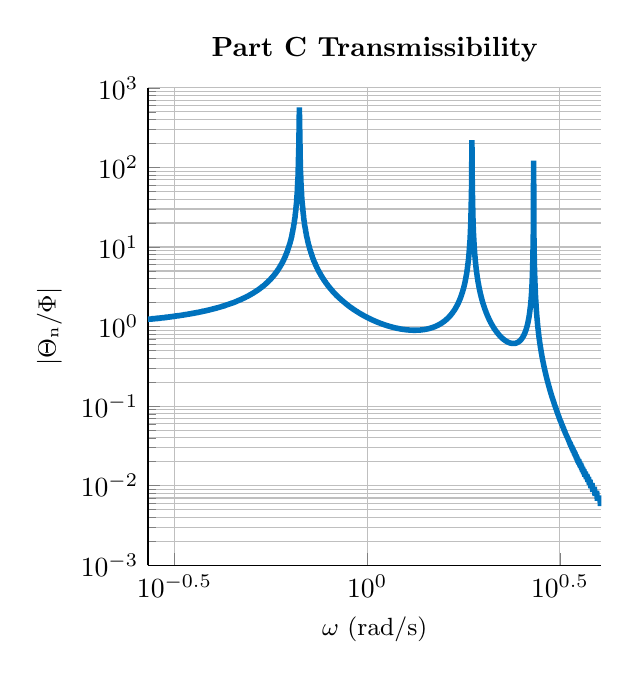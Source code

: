 % This file was created by matlab2tikz.
%
\definecolor{mycolor1}{rgb}{0.0,0.447,0.741}%
%
\begin{tikzpicture}

\begin{axis}[%
width=0.475\textwidth,
height=0.5\textwidth,
at={(0\textwidth,0\textwidth)},
scale only axis,
xmode=log,
xmin=0.27,
xmax=4.054,
xminorticks=true,
xlabel style={font=\color{white!15!black}},
xlabel={$\omega\text{ (rad/s)}$},
ymode=log,
ymin=0.001,
ymax=1000,
yminorticks=true,
ylabel style={font=\color{white!15!black}},
ylabel={$\text{$|$}\Theta{}_\text{n}\text{/}\Phi\text{$|$}$},
axis background/.style={fill=white},
title style={font=\bfseries},
title={Part C Transmissibility},
axis x line*=bottom,
axis y line*=left,
xmajorgrids,
xminorgrids,
ymajorgrids,
yminorgrids,
ylabel style={font=\small},
xlabel style={font=\small}
]
\addplot [color=mycolor1, line width=2.0pt, forget plot]
  table[row sep=crcr]{%
0.27	1.235\\
0.271	1.236\\
0.272	1.237\\
0.272	1.239\\
0.273	1.24\\
0.273	1.241\\
0.274	1.243\\
0.275	1.244\\
0.275	1.245\\
0.276	1.247\\
0.277	1.248\\
0.277	1.249\\
0.278	1.251\\
0.279	1.252\\
0.279	1.254\\
0.28	1.255\\
0.28	1.257\\
0.281	1.258\\
0.282	1.259\\
0.282	1.261\\
0.283	1.262\\
0.284	1.264\\
0.284	1.265\\
0.285	1.267\\
0.286	1.268\\
0.286	1.27\\
0.287	1.271\\
0.288	1.273\\
0.288	1.275\\
0.289	1.276\\
0.29	1.278\\
0.29	1.279\\
0.291	1.281\\
0.292	1.282\\
0.292	1.284\\
0.293	1.286\\
0.294	1.287\\
0.294	1.289\\
0.295	1.291\\
0.296	1.292\\
0.296	1.294\\
0.297	1.296\\
0.298	1.297\\
0.298	1.299\\
0.299	1.301\\
0.3	1.303\\
0.3	1.304\\
0.301	1.306\\
0.302	1.308\\
0.303	1.31\\
0.303	1.312\\
0.304	1.313\\
0.305	1.315\\
0.305	1.317\\
0.306	1.319\\
0.307	1.321\\
0.307	1.323\\
0.308	1.325\\
0.309	1.326\\
0.31	1.328\\
0.31	1.33\\
0.311	1.332\\
0.312	1.334\\
0.312	1.336\\
0.313	1.338\\
0.314	1.34\\
0.315	1.342\\
0.315	1.344\\
0.316	1.346\\
0.317	1.348\\
0.318	1.351\\
0.318	1.353\\
0.319	1.355\\
0.32	1.357\\
0.321	1.359\\
0.321	1.361\\
0.322	1.363\\
0.323	1.366\\
0.323	1.368\\
0.324	1.37\\
0.325	1.372\\
0.326	1.375\\
0.326	1.377\\
0.327	1.379\\
0.328	1.382\\
0.329	1.384\\
0.329	1.386\\
0.33	1.389\\
0.331	1.391\\
0.332	1.393\\
0.333	1.396\\
0.333	1.398\\
0.334	1.401\\
0.335	1.403\\
0.336	1.406\\
0.336	1.408\\
0.337	1.411\\
0.338	1.413\\
0.339	1.416\\
0.339	1.419\\
0.34	1.421\\
0.341	1.424\\
0.342	1.426\\
0.343	1.429\\
0.343	1.432\\
0.344	1.435\\
0.345	1.437\\
0.346	1.44\\
0.347	1.443\\
0.347	1.446\\
0.348	1.449\\
0.349	1.451\\
0.35	1.454\\
0.351	1.457\\
0.351	1.46\\
0.352	1.463\\
0.353	1.466\\
0.354	1.469\\
0.355	1.472\\
0.355	1.475\\
0.356	1.478\\
0.357	1.481\\
0.358	1.485\\
0.359	1.488\\
0.36	1.491\\
0.36	1.494\\
0.361	1.497\\
0.362	1.501\\
0.363	1.504\\
0.364	1.507\\
0.365	1.511\\
0.365	1.514\\
0.366	1.517\\
0.367	1.521\\
0.368	1.524\\
0.369	1.528\\
0.37	1.531\\
0.371	1.535\\
0.371	1.538\\
0.372	1.542\\
0.373	1.546\\
0.374	1.549\\
0.375	1.553\\
0.376	1.557\\
0.377	1.561\\
0.377	1.565\\
0.378	1.568\\
0.379	1.572\\
0.38	1.576\\
0.381	1.58\\
0.382	1.584\\
0.383	1.588\\
0.384	1.592\\
0.384	1.596\\
0.385	1.601\\
0.386	1.605\\
0.387	1.609\\
0.388	1.613\\
0.389	1.618\\
0.39	1.622\\
0.391	1.626\\
0.392	1.631\\
0.392	1.635\\
0.393	1.64\\
0.394	1.644\\
0.395	1.649\\
0.396	1.654\\
0.397	1.658\\
0.398	1.663\\
0.399	1.668\\
0.4	1.673\\
0.401	1.678\\
0.402	1.683\\
0.403	1.688\\
0.403	1.693\\
0.404	1.698\\
0.405	1.703\\
0.406	1.708\\
0.407	1.713\\
0.408	1.718\\
0.409	1.724\\
0.41	1.729\\
0.411	1.735\\
0.412	1.74\\
0.413	1.746\\
0.414	1.751\\
0.415	1.757\\
0.416	1.763\\
0.417	1.769\\
0.418	1.775\\
0.419	1.78\\
0.42	1.786\\
0.421	1.793\\
0.422	1.799\\
0.423	1.805\\
0.423	1.811\\
0.424	1.817\\
0.425	1.824\\
0.426	1.83\\
0.427	1.837\\
0.428	1.843\\
0.429	1.85\\
0.43	1.857\\
0.431	1.864\\
0.432	1.871\\
0.433	1.878\\
0.434	1.885\\
0.435	1.892\\
0.436	1.899\\
0.437	1.906\\
0.438	1.914\\
0.439	1.921\\
0.44	1.929\\
0.441	1.937\\
0.442	1.944\\
0.443	1.952\\
0.444	1.96\\
0.445	1.968\\
0.447	1.976\\
0.448	1.985\\
0.449	1.993\\
0.45	2.001\\
0.451	2.01\\
0.452	2.019\\
0.453	2.027\\
0.454	2.036\\
0.455	2.045\\
0.456	2.054\\
0.457	2.064\\
0.458	2.073\\
0.459	2.082\\
0.46	2.092\\
0.461	2.102\\
0.462	2.112\\
0.463	2.122\\
0.464	2.132\\
0.465	2.142\\
0.466	2.152\\
0.468	2.163\\
0.469	2.174\\
0.47	2.184\\
0.471	2.195\\
0.472	2.206\\
0.473	2.218\\
0.474	2.229\\
0.475	2.241\\
0.476	2.252\\
0.477	2.264\\
0.478	2.276\\
0.48	2.289\\
0.481	2.301\\
0.482	2.314\\
0.483	2.327\\
0.484	2.34\\
0.485	2.353\\
0.486	2.366\\
0.487	2.38\\
0.488	2.394\\
0.49	2.408\\
0.491	2.422\\
0.492	2.436\\
0.493	2.451\\
0.494	2.466\\
0.495	2.481\\
0.496	2.497\\
0.498	2.512\\
0.499	2.528\\
0.5	2.545\\
0.501	2.561\\
0.502	2.578\\
0.503	2.595\\
0.504	2.612\\
0.506	2.63\\
0.507	2.648\\
0.508	2.666\\
0.509	2.684\\
0.51	2.703\\
0.511	2.722\\
0.513	2.742\\
0.514	2.762\\
0.515	2.782\\
0.516	2.803\\
0.517	2.824\\
0.519	2.845\\
0.52	2.867\\
0.521	2.889\\
0.522	2.912\\
0.523	2.935\\
0.525	2.959\\
0.526	2.983\\
0.527	3.007\\
0.528	3.032\\
0.529	3.058\\
0.531	3.084\\
0.532	3.11\\
0.533	3.137\\
0.534	3.165\\
0.536	3.193\\
0.537	3.222\\
0.538	3.252\\
0.539	3.282\\
0.541	3.313\\
0.542	3.344\\
0.543	3.377\\
0.544	3.41\\
0.546	3.443\\
0.547	3.478\\
0.548	3.513\\
0.549	3.55\\
0.551	3.587\\
0.552	3.625\\
0.553	3.664\\
0.554	3.704\\
0.556	3.745\\
0.557	3.787\\
0.558	3.83\\
0.56	3.874\\
0.561	3.92\\
0.562	3.967\\
0.563	4.015\\
0.565	4.064\\
0.566	4.115\\
0.567	4.167\\
0.569	4.221\\
0.57	4.276\\
0.571	4.333\\
0.573	4.392\\
0.574	4.453\\
0.575	4.515\\
0.577	4.58\\
0.578	4.646\\
0.579	4.715\\
0.581	4.786\\
0.582	4.859\\
0.583	4.935\\
0.585	5.014\\
0.586	5.096\\
0.587	5.18\\
0.589	5.268\\
0.59	5.358\\
0.591	5.453\\
0.593	5.551\\
0.594	5.653\\
0.595	5.759\\
0.597	5.87\\
0.598	5.985\\
0.6	6.105\\
0.601	6.231\\
0.602	6.362\\
0.604	6.499\\
0.605	6.643\\
0.607	6.794\\
0.608	6.952\\
0.609	7.119\\
0.611	7.294\\
0.612	7.479\\
0.614	7.673\\
0.615	7.879\\
0.616	8.097\\
0.618	8.328\\
0.619	8.573\\
0.621	8.834\\
0.622	9.112\\
0.623	9.41\\
0.625	9.728\\
0.626	10.069\\
0.628	10.437\\
0.629	10.833\\
0.631	11.262\\
0.632	11.728\\
0.634	12.236\\
0.635	12.791\\
0.637	13.401\\
0.638	14.074\\
0.639	14.821\\
0.641	15.654\\
0.642	16.588\\
0.644	17.644\\
0.645	18.848\\
0.647	20.232\\
0.648	21.84\\
0.65	23.732\\
0.651	25.988\\
0.653	28.728\\
0.654	32.122\\
0.656	36.44\\
0.657	42.114\\
0.659	49.902\\
0.66	61.253\\
0.662	79.322\\
0.663	112.499\\
0.665	192.462\\
0.667	567.127\\
0.668	363.286\\
0.67	156.888\\
0.671	98.779\\
0.673	71.91\\
0.674	56.474\\
0.676	46.464\\
0.677	39.45\\
0.679	34.262\\
0.681	30.27\\
0.682	27.104\\
0.684	24.531\\
0.685	22.399\\
0.687	20.604\\
0.688	19.072\\
0.69	17.748\\
0.692	16.594\\
0.693	15.578\\
0.695	14.678\\
0.696	13.874\\
0.698	13.151\\
0.7	12.499\\
0.701	11.907\\
0.703	11.367\\
0.704	10.873\\
0.706	10.42\\
0.708	10.001\\
0.709	9.614\\
0.711	9.255\\
0.713	8.921\\
0.714	8.61\\
0.716	8.319\\
0.718	8.046\\
0.719	7.791\\
0.721	7.55\\
0.722	7.323\\
0.724	7.11\\
0.726	6.907\\
0.727	6.716\\
0.729	6.534\\
0.731	6.362\\
0.733	6.198\\
0.734	6.043\\
0.736	5.894\\
0.738	5.752\\
0.739	5.617\\
0.741	5.488\\
0.743	5.364\\
0.744	5.245\\
0.746	5.132\\
0.748	5.023\\
0.75	4.918\\
0.751	4.817\\
0.753	4.721\\
0.755	4.628\\
0.757	4.538\\
0.758	4.451\\
0.76	4.368\\
0.762	4.288\\
0.764	4.21\\
0.765	4.135\\
0.767	4.062\\
0.769	3.992\\
0.771	3.924\\
0.772	3.859\\
0.774	3.795\\
0.776	3.733\\
0.778	3.673\\
0.78	3.615\\
0.781	3.559\\
0.783	3.504\\
0.785	3.451\\
0.787	3.4\\
0.789	3.349\\
0.79	3.301\\
0.792	3.253\\
0.794	3.207\\
0.796	3.162\\
0.798	3.118\\
0.8	3.076\\
0.801	3.034\\
0.803	2.994\\
0.805	2.954\\
0.807	2.916\\
0.809	2.878\\
0.811	2.842\\
0.813	2.806\\
0.814	2.771\\
0.816	2.737\\
0.818	2.703\\
0.82	2.671\\
0.822	2.639\\
0.824	2.608\\
0.826	2.578\\
0.828	2.548\\
0.83	2.519\\
0.831	2.49\\
0.833	2.462\\
0.835	2.435\\
0.837	2.408\\
0.839	2.382\\
0.841	2.357\\
0.843	2.332\\
0.845	2.307\\
0.847	2.283\\
0.849	2.259\\
0.851	2.236\\
0.853	2.214\\
0.855	2.191\\
0.857	2.169\\
0.859	2.148\\
0.861	2.127\\
0.863	2.107\\
0.865	2.086\\
0.867	2.066\\
0.869	2.047\\
0.871	2.028\\
0.873	2.009\\
0.875	1.991\\
0.877	1.973\\
0.879	1.955\\
0.881	1.937\\
0.883	1.92\\
0.885	1.903\\
0.887	1.887\\
0.889	1.87\\
0.891	1.854\\
0.893	1.839\\
0.895	1.823\\
0.897	1.808\\
0.899	1.793\\
0.901	1.778\\
0.903	1.764\\
0.905	1.749\\
0.907	1.735\\
0.91	1.722\\
0.912	1.708\\
0.914	1.695\\
0.916	1.682\\
0.918	1.669\\
0.92	1.656\\
0.922	1.643\\
0.924	1.631\\
0.926	1.619\\
0.929	1.607\\
0.931	1.595\\
0.933	1.583\\
0.935	1.572\\
0.937	1.561\\
0.939	1.55\\
0.942	1.539\\
0.944	1.528\\
0.946	1.517\\
0.948	1.507\\
0.95	1.497\\
0.952	1.487\\
0.955	1.477\\
0.957	1.467\\
0.959	1.457\\
0.961	1.447\\
0.963	1.438\\
0.966	1.429\\
0.968	1.42\\
0.97	1.411\\
0.972	1.402\\
0.975	1.393\\
0.977	1.384\\
0.979	1.376\\
0.981	1.367\\
0.984	1.359\\
0.986	1.351\\
0.988	1.343\\
0.99	1.335\\
0.993	1.327\\
0.995	1.319\\
0.997	1.312\\
1.0	1.304\\
1.002	1.297\\
1.004	1.289\\
1.007	1.282\\
1.009	1.275\\
1.011	1.268\\
1.014	1.261\\
1.016	1.254\\
1.018	1.247\\
1.021	1.241\\
1.023	1.234\\
1.025	1.228\\
1.028	1.221\\
1.03	1.215\\
1.032	1.209\\
1.035	1.203\\
1.037	1.197\\
1.04	1.191\\
1.042	1.185\\
1.044	1.179\\
1.047	1.173\\
1.049	1.168\\
1.052	1.162\\
1.054	1.157\\
1.056	1.151\\
1.059	1.146\\
1.061	1.141\\
1.064	1.135\\
1.066	1.13\\
1.069	1.125\\
1.071	1.12\\
1.074	1.115\\
1.076	1.111\\
1.079	1.106\\
1.081	1.101\\
1.084	1.096\\
1.086	1.092\\
1.089	1.087\\
1.091	1.083\\
1.094	1.079\\
1.096	1.074\\
1.099	1.07\\
1.101	1.066\\
1.104	1.062\\
1.106	1.058\\
1.109	1.054\\
1.111	1.05\\
1.114	1.046\\
1.116	1.042\\
1.119	1.038\\
1.122	1.034\\
1.124	1.031\\
1.127	1.027\\
1.129	1.023\\
1.132	1.02\\
1.135	1.016\\
1.137	1.013\\
1.14	1.01\\
1.142	1.006\\
1.145	1.003\\
1.148	1.0\\
1.15	0.997\\
1.153	0.994\\
1.156	0.991\\
1.158	0.988\\
1.161	0.985\\
1.164	0.982\\
1.166	0.979\\
1.169	0.976\\
1.172	0.974\\
1.174	0.971\\
1.177	0.968\\
1.18	0.966\\
1.183	0.963\\
1.185	0.961\\
1.188	0.958\\
1.191	0.956\\
1.194	0.954\\
1.196	0.951\\
1.199	0.949\\
1.202	0.947\\
1.205	0.945\\
1.207	0.943\\
1.21	0.941\\
1.213	0.939\\
1.216	0.937\\
1.219	0.935\\
1.221	0.933\\
1.224	0.931\\
1.227	0.93\\
1.23	0.928\\
1.233	0.926\\
1.235	0.925\\
1.238	0.923\\
1.241	0.921\\
1.244	0.92\\
1.247	0.919\\
1.25	0.917\\
1.253	0.916\\
1.256	0.915\\
1.258	0.913\\
1.261	0.912\\
1.264	0.911\\
1.267	0.91\\
1.27	0.909\\
1.273	0.908\\
1.276	0.907\\
1.279	0.906\\
1.282	0.905\\
1.285	0.905\\
1.288	0.904\\
1.291	0.903\\
1.294	0.902\\
1.297	0.902\\
1.3	0.901\\
1.303	0.901\\
1.306	0.9\\
1.309	0.9\\
1.312	0.9\\
1.315	0.899\\
1.318	0.899\\
1.321	0.899\\
1.324	0.899\\
1.327	0.899\\
1.33	0.899\\
1.333	0.899\\
1.336	0.899\\
1.339	0.899\\
1.342	0.9\\
1.345	0.9\\
1.348	0.9\\
1.352	0.901\\
1.355	0.901\\
1.358	0.902\\
1.361	0.902\\
1.364	0.903\\
1.367	0.904\\
1.37	0.904\\
1.374	0.905\\
1.377	0.906\\
1.38	0.907\\
1.383	0.908\\
1.386	0.909\\
1.389	0.91\\
1.393	0.912\\
1.396	0.913\\
1.399	0.914\\
1.402	0.916\\
1.406	0.917\\
1.409	0.919\\
1.412	0.921\\
1.415	0.923\\
1.419	0.924\\
1.422	0.926\\
1.425	0.928\\
1.428	0.931\\
1.432	0.933\\
1.435	0.935\\
1.438	0.938\\
1.442	0.94\\
1.445	0.943\\
1.448	0.945\\
1.452	0.948\\
1.455	0.951\\
1.458	0.954\\
1.462	0.957\\
1.465	0.96\\
1.468	0.964\\
1.472	0.967\\
1.475	0.971\\
1.479	0.975\\
1.482	0.978\\
1.485	0.982\\
1.489	0.986\\
1.492	0.991\\
1.496	0.995\\
1.499	1.0\\
1.503	1.004\\
1.506	1.009\\
1.509	1.014\\
1.513	1.019\\
1.516	1.024\\
1.52	1.03\\
1.523	1.036\\
1.527	1.041\\
1.53	1.047\\
1.534	1.054\\
1.538	1.06\\
1.541	1.067\\
1.545	1.073\\
1.548	1.08\\
1.552	1.088\\
1.555	1.095\\
1.559	1.103\\
1.563	1.111\\
1.566	1.119\\
1.57	1.128\\
1.573	1.137\\
1.577	1.146\\
1.581	1.155\\
1.584	1.165\\
1.588	1.175\\
1.592	1.186\\
1.595	1.196\\
1.599	1.208\\
1.603	1.219\\
1.606	1.231\\
1.61	1.244\\
1.614	1.256\\
1.617	1.27\\
1.621	1.284\\
1.625	1.298\\
1.629	1.313\\
1.632	1.328\\
1.636	1.344\\
1.64	1.361\\
1.644	1.378\\
1.648	1.396\\
1.651	1.415\\
1.655	1.435\\
1.659	1.455\\
1.663	1.476\\
1.667	1.499\\
1.67	1.522\\
1.674	1.546\\
1.678	1.571\\
1.682	1.598\\
1.686	1.626\\
1.69	1.655\\
1.694	1.685\\
1.698	1.717\\
1.701	1.751\\
1.705	1.786\\
1.709	1.824\\
1.713	1.863\\
1.717	1.905\\
1.721	1.949\\
1.725	1.995\\
1.729	2.045\\
1.733	2.097\\
1.737	2.153\\
1.741	2.213\\
1.745	2.277\\
1.749	2.345\\
1.753	2.418\\
1.757	2.497\\
1.761	2.582\\
1.765	2.674\\
1.769	2.773\\
1.773	2.882\\
1.778	3.0\\
1.782	3.13\\
1.786	3.273\\
1.79	3.431\\
1.794	3.607\\
1.798	3.804\\
1.802	4.026\\
1.806	4.277\\
1.811	4.564\\
1.815	4.895\\
1.819	5.282\\
1.823	5.74\\
1.827	6.288\\
1.832	6.959\\
1.836	7.797\\
1.84	8.873\\
1.844	10.307\\
1.849	12.31\\
1.853	15.305\\
1.857	20.263\\
1.861	30.03\\
1.866	57.713\\
1.87	220.104\\
1.874	59.651\\
1.879	30.259\\
1.883	20.142\\
1.887	15.059\\
1.892	12.007\\
1.896	9.972\\
1.9	8.519\\
1.905	7.43\\
1.909	6.584\\
1.914	5.907\\
1.918	5.354\\
1.922	4.893\\
1.927	4.503\\
1.931	4.17\\
1.936	3.881\\
1.94	3.628\\
1.945	3.406\\
1.949	3.208\\
1.954	3.031\\
1.958	2.872\\
1.963	2.729\\
1.967	2.599\\
1.972	2.48\\
1.976	2.371\\
1.981	2.271\\
1.985	2.179\\
1.99	2.094\\
1.994	2.015\\
1.999	1.941\\
2.004	1.873\\
2.008	1.809\\
2.013	1.749\\
2.018	1.693\\
2.022	1.641\\
2.027	1.591\\
2.032	1.544\\
2.036	1.5\\
2.041	1.459\\
2.046	1.419\\
2.05	1.382\\
2.055	1.347\\
2.06	1.313\\
2.065	1.281\\
2.069	1.251\\
2.074	1.222\\
2.079	1.194\\
2.084	1.168\\
2.088	1.143\\
2.093	1.118\\
2.098	1.095\\
2.103	1.073\\
2.108	1.052\\
2.113	1.032\\
2.118	1.013\\
2.122	0.994\\
2.127	0.976\\
2.132	0.959\\
2.137	0.943\\
2.142	0.927\\
2.147	0.912\\
2.152	0.897\\
2.157	0.883\\
2.162	0.87\\
2.167	0.857\\
2.172	0.844\\
2.177	0.832\\
2.182	0.821\\
2.187	0.81\\
2.192	0.799\\
2.197	0.789\\
2.202	0.779\\
2.207	0.769\\
2.212	0.76\\
2.217	0.751\\
2.222	0.743\\
2.228	0.735\\
2.233	0.727\\
2.238	0.719\\
2.243	0.712\\
2.248	0.705\\
2.253	0.698\\
2.259	0.692\\
2.264	0.686\\
2.269	0.68\\
2.274	0.674\\
2.279	0.669\\
2.285	0.664\\
2.29	0.659\\
2.295	0.655\\
2.301	0.65\\
2.306	0.646\\
2.311	0.642\\
2.316	0.639\\
2.322	0.635\\
2.327	0.632\\
2.333	0.629\\
2.338	0.626\\
2.343	0.624\\
2.349	0.622\\
2.354	0.62\\
2.36	0.618\\
2.365	0.617\\
2.37	0.615\\
2.376	0.614\\
2.381	0.614\\
2.387	0.613\\
2.392	0.613\\
2.398	0.613\\
2.403	0.613\\
2.409	0.614\\
2.415	0.615\\
2.42	0.616\\
2.426	0.617\\
2.431	0.619\\
2.437	0.621\\
2.442	0.624\\
2.448	0.627\\
2.454	0.63\\
2.459	0.634\\
2.465	0.638\\
2.471	0.643\\
2.476	0.648\\
2.482	0.654\\
2.488	0.66\\
2.494	0.667\\
2.499	0.675\\
2.505	0.683\\
2.511	0.692\\
2.517	0.702\\
2.522	0.713\\
2.528	0.725\\
2.534	0.738\\
2.54	0.752\\
2.546	0.768\\
2.552	0.785\\
2.558	0.804\\
2.563	0.824\\
2.569	0.847\\
2.575	0.873\\
2.581	0.901\\
2.587	0.933\\
2.593	0.968\\
2.599	1.008\\
2.605	1.054\\
2.611	1.105\\
2.617	1.165\\
2.623	1.234\\
2.629	1.315\\
2.635	1.412\\
2.641	1.528\\
2.647	1.67\\
2.654	1.849\\
2.66	2.08\\
2.666	2.389\\
2.672	2.823\\
2.678	3.476\\
2.684	4.569\\
2.69	6.767\\
2.697	13.436\\
2.703	121.328\\
2.709	12.369\\
2.715	6.187\\
2.722	4.079\\
2.728	3.018\\
2.734	2.38\\
2.741	1.954\\
2.747	1.65\\
2.753	1.421\\
2.76	1.244\\
2.766	1.103\\
2.772	0.987\\
2.779	0.891\\
2.785	0.81\\
2.791	0.74\\
2.798	0.681\\
2.804	0.628\\
2.811	0.582\\
2.817	0.542\\
2.824	0.505\\
2.83	0.473\\
2.837	0.443\\
2.843	0.417\\
2.85	0.393\\
2.856	0.371\\
2.863	0.35\\
2.87	0.332\\
2.876	0.315\\
2.883	0.299\\
2.89	0.284\\
2.896	0.271\\
2.903	0.258\\
2.91	0.246\\
2.916	0.235\\
2.923	0.225\\
2.93	0.215\\
2.937	0.206\\
2.943	0.198\\
2.95	0.19\\
2.957	0.182\\
2.964	0.175\\
2.971	0.168\\
2.977	0.162\\
2.984	0.155\\
2.991	0.15\\
2.998	0.144\\
3.005	0.139\\
3.012	0.134\\
3.019	0.129\\
3.026	0.125\\
3.033	0.121\\
3.04	0.117\\
3.047	0.113\\
3.054	0.109\\
3.061	0.105\\
3.068	0.102\\
3.075	0.099\\
3.082	0.096\\
3.089	0.093\\
3.096	0.09\\
3.103	0.087\\
3.111	0.084\\
3.118	0.082\\
3.125	0.079\\
3.132	0.077\\
3.139	0.075\\
3.147	0.072\\
3.154	0.07\\
3.161	0.068\\
3.168	0.066\\
3.176	0.065\\
3.183	0.063\\
3.19	0.061\\
3.198	0.059\\
3.205	0.058\\
3.212	0.056\\
3.22	0.055\\
3.227	0.053\\
3.235	0.052\\
3.242	0.05\\
3.25	0.049\\
3.257	0.048\\
3.265	0.046\\
3.272	0.045\\
3.28	0.044\\
3.287	0.043\\
3.295	0.042\\
3.302	0.041\\
3.31	0.04\\
3.318	0.039\\
3.325	0.038\\
3.333	0.037\\
3.341	0.036\\
3.348	0.035\\
3.356	0.034\\
3.364	0.033\\
3.372	0.033\\
3.379	0.032\\
3.387	0.031\\
3.395	0.03\\
3.403	0.03\\
3.411	0.029\\
3.418	0.028\\
3.426	0.028\\
3.434	0.027\\
3.442	0.026\\
3.45	0.026\\
3.458	0.025\\
3.466	0.025\\
3.474	0.024\\
3.482	0.023\\
3.49	0.023\\
3.498	0.022\\
3.506	0.022\\
3.514	0.021\\
3.522	0.021\\
3.53	0.02\\
3.539	0.02\\
3.547	0.02\\
3.555	0.019\\
3.563	0.019\\
3.571	0.018\\
3.58	0.018\\
3.588	0.018\\
3.596	0.017\\
3.604	0.017\\
3.613	0.016\\
3.621	0.016\\
3.629	0.016\\
3.638	0.015\\
3.646	0.015\\
3.655	0.015\\
3.663	0.014\\
3.671	0.014\\
3.68	0.014\\
3.688	0.014\\
3.697	0.013\\
3.705	0.013\\
3.714	0.013\\
3.722	0.013\\
3.731	0.012\\
3.74	0.012\\
3.748	0.012\\
3.757	0.012\\
3.766	0.011\\
3.774	0.011\\
3.783	0.011\\
3.792	0.011\\
3.8	0.01\\
3.809	0.01\\
3.818	0.01\\
3.827	0.01\\
3.836	0.01\\
3.844	0.009\\
3.853	0.009\\
3.862	0.009\\
3.871	0.009\\
3.88	0.009\\
3.889	0.009\\
3.898	0.008\\
3.907	0.008\\
3.916	0.008\\
3.925	0.008\\
3.934	0.008\\
3.943	0.008\\
3.952	0.007\\
3.961	0.007\\
3.97	0.007\\
3.98	0.007\\
3.989	0.007\\
3.998	0.007\\
4.007	0.007\\
4.016	0.007\\
4.026	0.006\\
4.035	0.006\\
4.044	0.006\\
4.054	0.006\\
};
\end{axis}
\end{tikzpicture}%